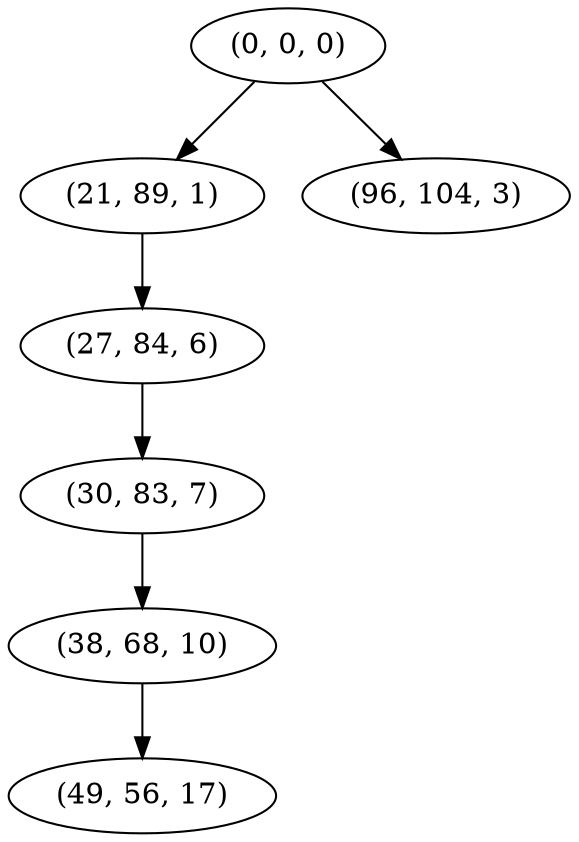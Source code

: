 digraph tree {
    "(0, 0, 0)";
    "(21, 89, 1)";
    "(27, 84, 6)";
    "(30, 83, 7)";
    "(38, 68, 10)";
    "(49, 56, 17)";
    "(96, 104, 3)";
    "(0, 0, 0)" -> "(21, 89, 1)";
    "(0, 0, 0)" -> "(96, 104, 3)";
    "(21, 89, 1)" -> "(27, 84, 6)";
    "(27, 84, 6)" -> "(30, 83, 7)";
    "(30, 83, 7)" -> "(38, 68, 10)";
    "(38, 68, 10)" -> "(49, 56, 17)";
}
